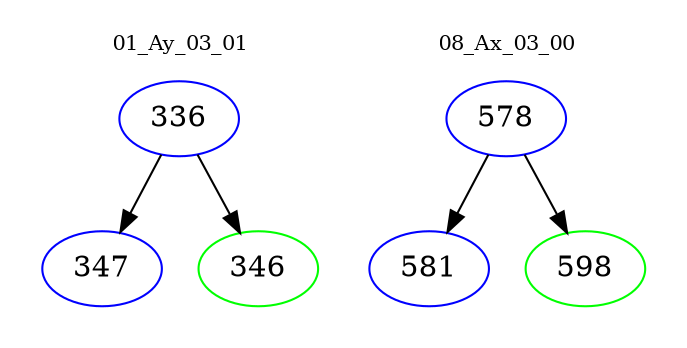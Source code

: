 digraph{
subgraph cluster_0 {
color = white
label = "01_Ay_03_01";
fontsize=10;
T0_336 [label="336", color="blue"]
T0_336 -> T0_347 [color="black"]
T0_347 [label="347", color="blue"]
T0_336 -> T0_346 [color="black"]
T0_346 [label="346", color="green"]
}
subgraph cluster_1 {
color = white
label = "08_Ax_03_00";
fontsize=10;
T1_578 [label="578", color="blue"]
T1_578 -> T1_581 [color="black"]
T1_581 [label="581", color="blue"]
T1_578 -> T1_598 [color="black"]
T1_598 [label="598", color="green"]
}
}
